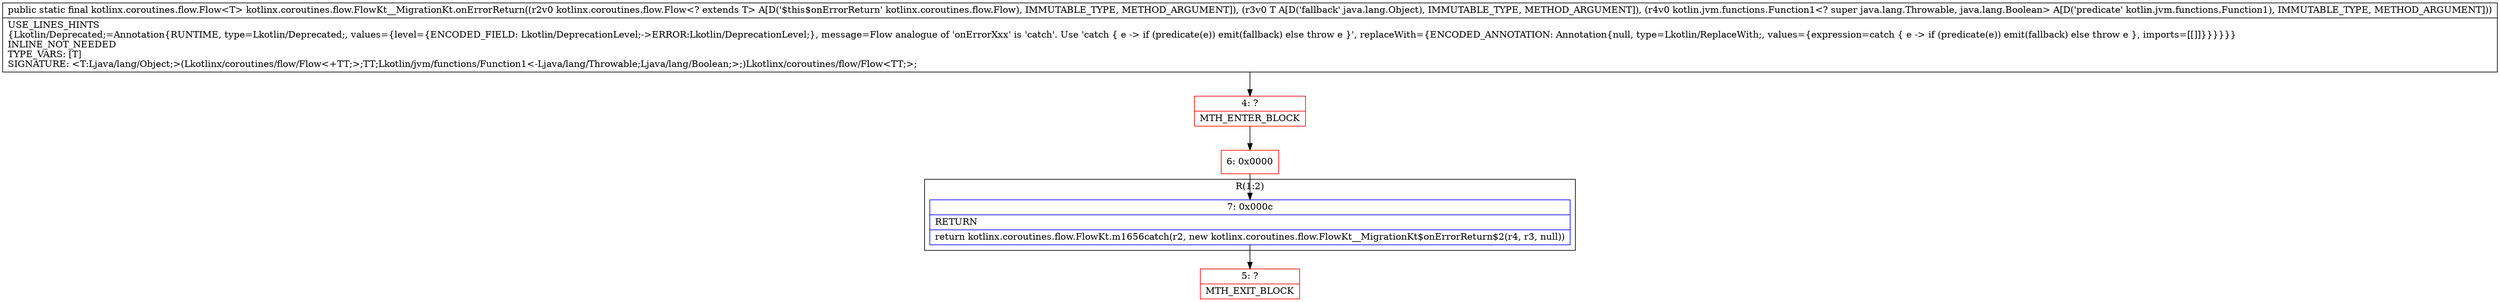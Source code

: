 digraph "CFG forkotlinx.coroutines.flow.FlowKt__MigrationKt.onErrorReturn(Lkotlinx\/coroutines\/flow\/Flow;Ljava\/lang\/Object;Lkotlin\/jvm\/functions\/Function1;)Lkotlinx\/coroutines\/flow\/Flow;" {
subgraph cluster_Region_846474235 {
label = "R(1:2)";
node [shape=record,color=blue];
Node_7 [shape=record,label="{7\:\ 0x000c|RETURN\l|return kotlinx.coroutines.flow.FlowKt.m1656catch(r2, new kotlinx.coroutines.flow.FlowKt__MigrationKt$onErrorReturn$2(r4, r3, null))\l}"];
}
Node_4 [shape=record,color=red,label="{4\:\ ?|MTH_ENTER_BLOCK\l}"];
Node_6 [shape=record,color=red,label="{6\:\ 0x0000}"];
Node_5 [shape=record,color=red,label="{5\:\ ?|MTH_EXIT_BLOCK\l}"];
MethodNode[shape=record,label="{public static final kotlinx.coroutines.flow.Flow\<T\> kotlinx.coroutines.flow.FlowKt__MigrationKt.onErrorReturn((r2v0 kotlinx.coroutines.flow.Flow\<? extends T\> A[D('$this$onErrorReturn' kotlinx.coroutines.flow.Flow), IMMUTABLE_TYPE, METHOD_ARGUMENT]), (r3v0 T A[D('fallback' java.lang.Object), IMMUTABLE_TYPE, METHOD_ARGUMENT]), (r4v0 kotlin.jvm.functions.Function1\<? super java.lang.Throwable, java.lang.Boolean\> A[D('predicate' kotlin.jvm.functions.Function1), IMMUTABLE_TYPE, METHOD_ARGUMENT]))  | USE_LINES_HINTS\l\{Lkotlin\/Deprecated;=Annotation\{RUNTIME, type=Lkotlin\/Deprecated;, values=\{level=\{ENCODED_FIELD: Lkotlin\/DeprecationLevel;\-\>ERROR:Lkotlin\/DeprecationLevel;\}, message=Flow analogue of 'onErrorXxx' is 'catch'. Use 'catch \{ e \-\> if (predicate(e)) emit(fallback) else throw e \}', replaceWith=\{ENCODED_ANNOTATION: Annotation\{null, type=Lkotlin\/ReplaceWith;, values=\{expression=catch \{ e \-\> if (predicate(e)) emit(fallback) else throw e \}, imports=[[]]\}\}\}\}\}\}\lINLINE_NOT_NEEDED\lTYPE_VARS: [T]\lSIGNATURE: \<T:Ljava\/lang\/Object;\>(Lkotlinx\/coroutines\/flow\/Flow\<+TT;\>;TT;Lkotlin\/jvm\/functions\/Function1\<\-Ljava\/lang\/Throwable;Ljava\/lang\/Boolean;\>;)Lkotlinx\/coroutines\/flow\/Flow\<TT;\>;\l}"];
MethodNode -> Node_4;Node_7 -> Node_5;
Node_4 -> Node_6;
Node_6 -> Node_7;
}

